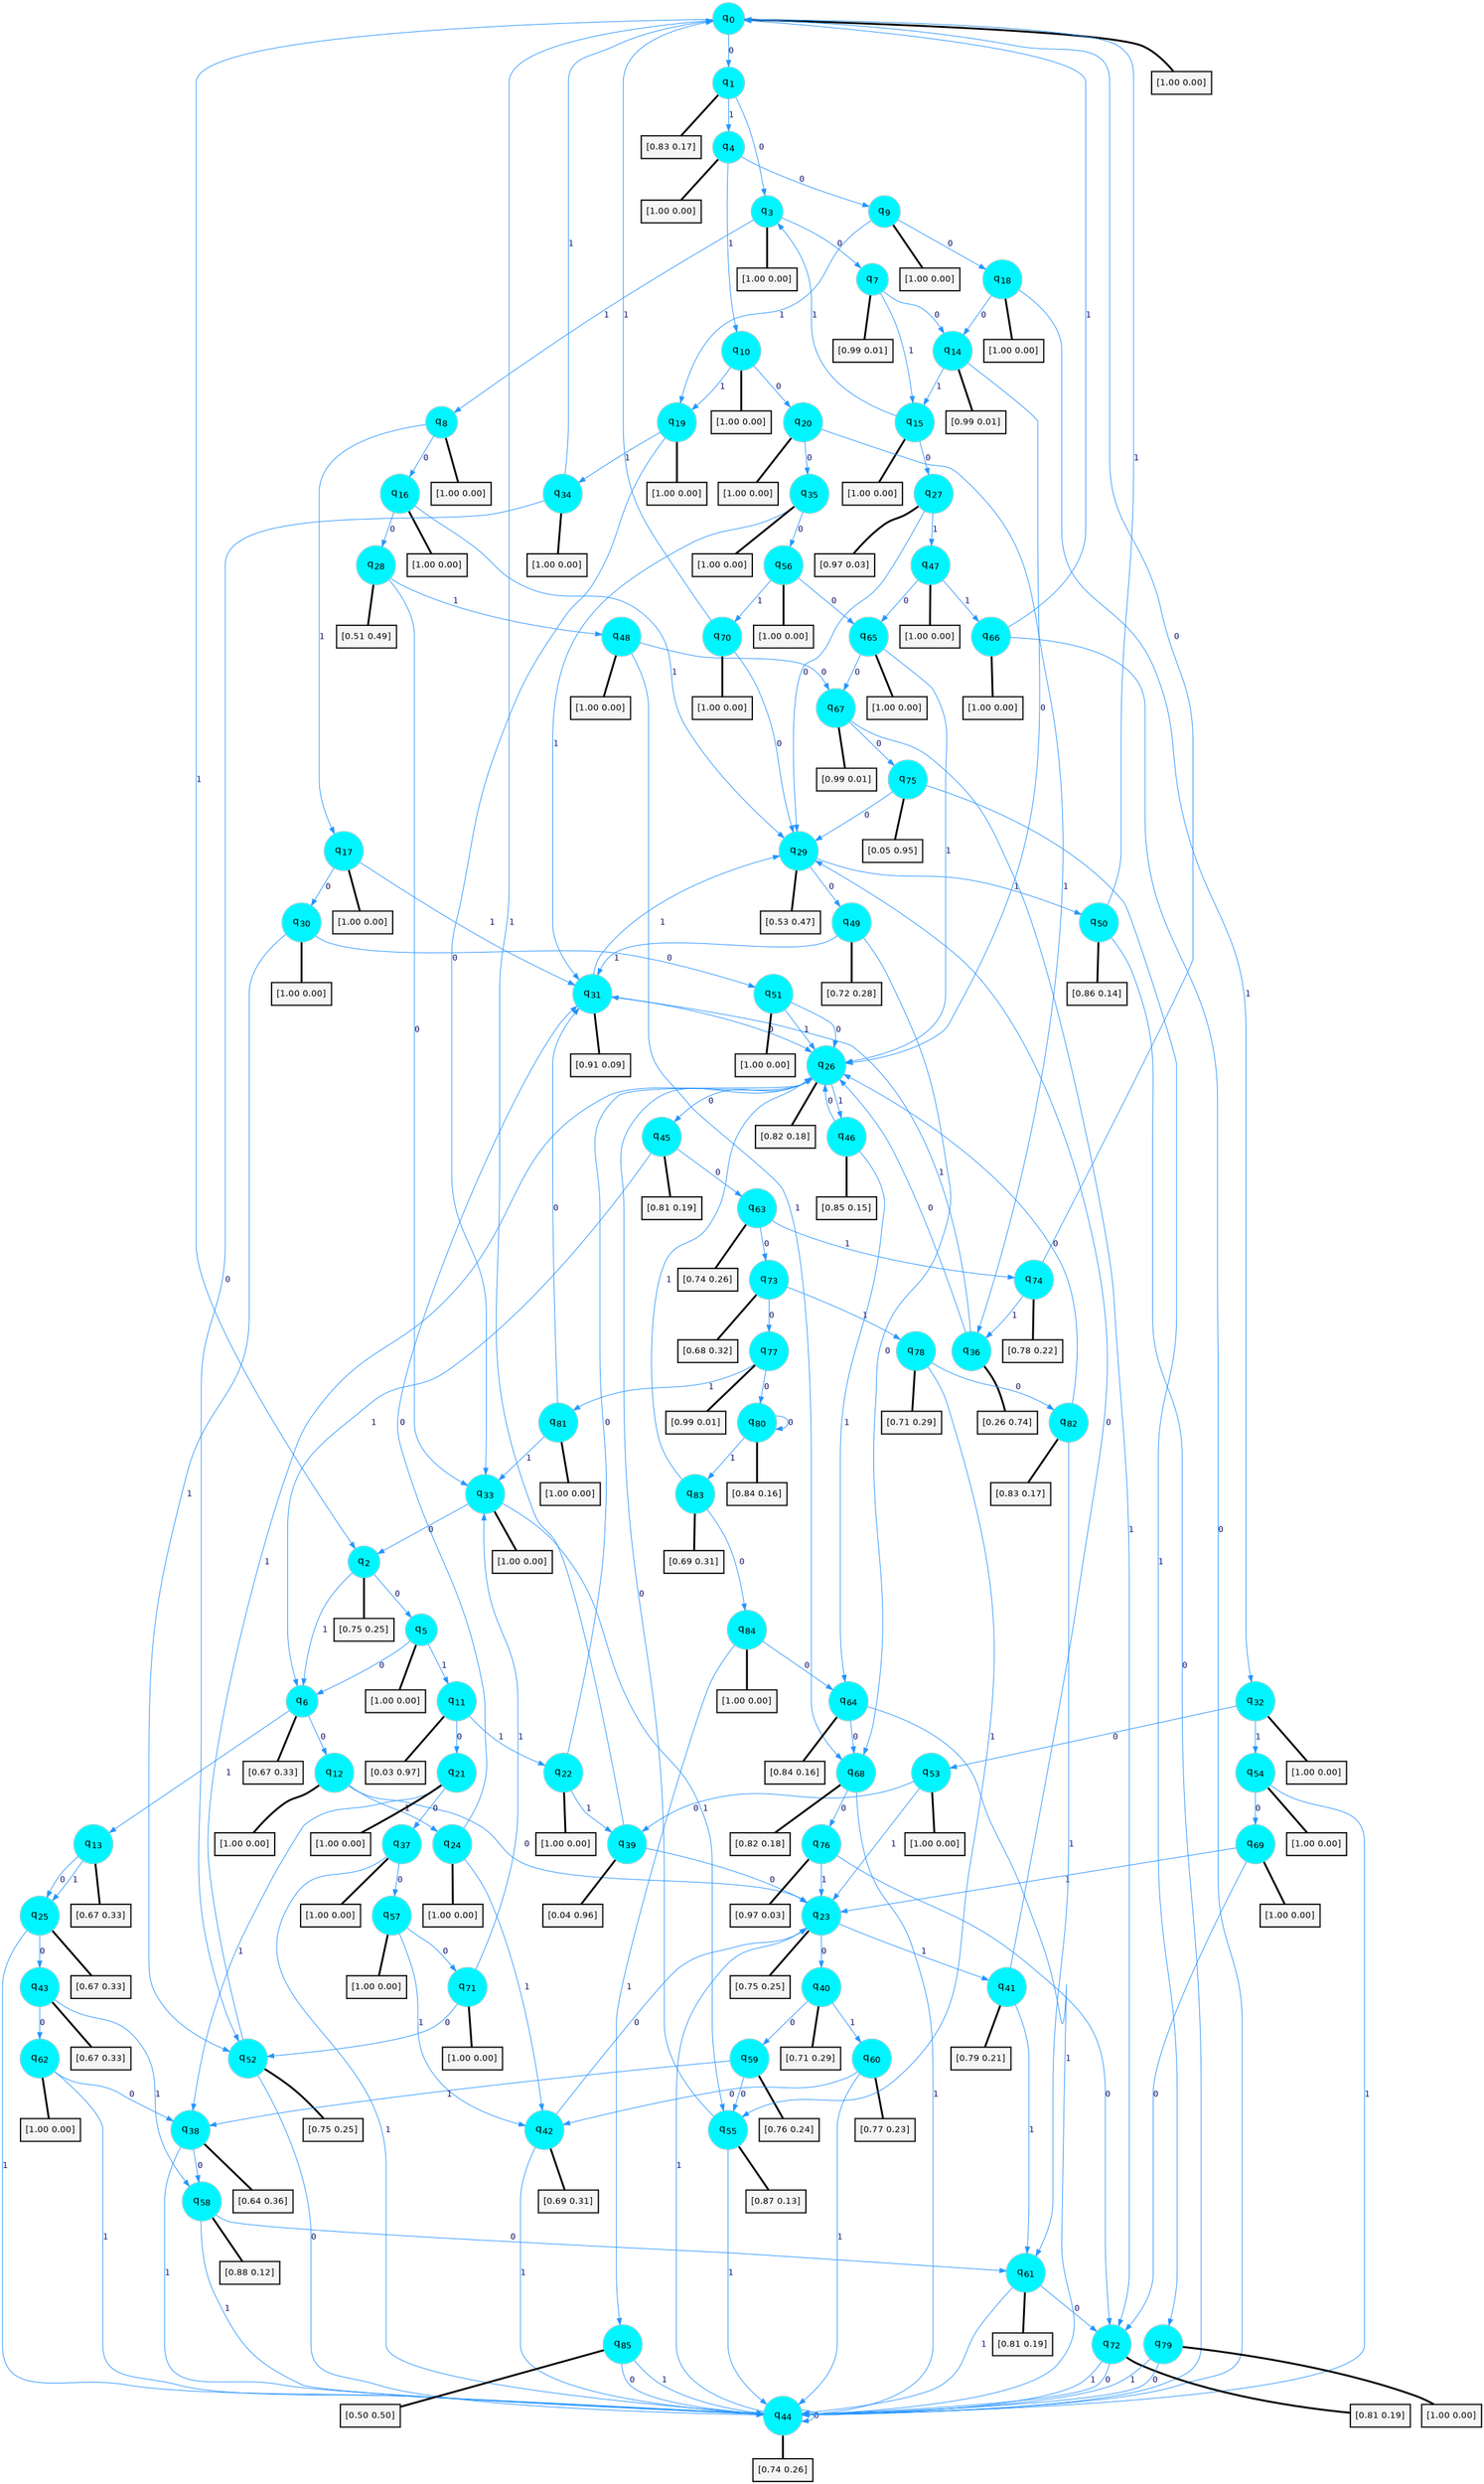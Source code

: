digraph G {
graph [
bgcolor=transparent, dpi=300, rankdir=TD, size="40,25"];
node [
color=gray, fillcolor=turquoise1, fontcolor=black, fontname=Helvetica, fontsize=16, fontweight=bold, shape=circle, style=filled];
edge [
arrowsize=1, color=dodgerblue1, fontcolor=midnightblue, fontname=courier, fontweight=bold, penwidth=1, style=solid, weight=20];
0[label=<q<SUB>0</SUB>>];
1[label=<q<SUB>1</SUB>>];
2[label=<q<SUB>2</SUB>>];
3[label=<q<SUB>3</SUB>>];
4[label=<q<SUB>4</SUB>>];
5[label=<q<SUB>5</SUB>>];
6[label=<q<SUB>6</SUB>>];
7[label=<q<SUB>7</SUB>>];
8[label=<q<SUB>8</SUB>>];
9[label=<q<SUB>9</SUB>>];
10[label=<q<SUB>10</SUB>>];
11[label=<q<SUB>11</SUB>>];
12[label=<q<SUB>12</SUB>>];
13[label=<q<SUB>13</SUB>>];
14[label=<q<SUB>14</SUB>>];
15[label=<q<SUB>15</SUB>>];
16[label=<q<SUB>16</SUB>>];
17[label=<q<SUB>17</SUB>>];
18[label=<q<SUB>18</SUB>>];
19[label=<q<SUB>19</SUB>>];
20[label=<q<SUB>20</SUB>>];
21[label=<q<SUB>21</SUB>>];
22[label=<q<SUB>22</SUB>>];
23[label=<q<SUB>23</SUB>>];
24[label=<q<SUB>24</SUB>>];
25[label=<q<SUB>25</SUB>>];
26[label=<q<SUB>26</SUB>>];
27[label=<q<SUB>27</SUB>>];
28[label=<q<SUB>28</SUB>>];
29[label=<q<SUB>29</SUB>>];
30[label=<q<SUB>30</SUB>>];
31[label=<q<SUB>31</SUB>>];
32[label=<q<SUB>32</SUB>>];
33[label=<q<SUB>33</SUB>>];
34[label=<q<SUB>34</SUB>>];
35[label=<q<SUB>35</SUB>>];
36[label=<q<SUB>36</SUB>>];
37[label=<q<SUB>37</SUB>>];
38[label=<q<SUB>38</SUB>>];
39[label=<q<SUB>39</SUB>>];
40[label=<q<SUB>40</SUB>>];
41[label=<q<SUB>41</SUB>>];
42[label=<q<SUB>42</SUB>>];
43[label=<q<SUB>43</SUB>>];
44[label=<q<SUB>44</SUB>>];
45[label=<q<SUB>45</SUB>>];
46[label=<q<SUB>46</SUB>>];
47[label=<q<SUB>47</SUB>>];
48[label=<q<SUB>48</SUB>>];
49[label=<q<SUB>49</SUB>>];
50[label=<q<SUB>50</SUB>>];
51[label=<q<SUB>51</SUB>>];
52[label=<q<SUB>52</SUB>>];
53[label=<q<SUB>53</SUB>>];
54[label=<q<SUB>54</SUB>>];
55[label=<q<SUB>55</SUB>>];
56[label=<q<SUB>56</SUB>>];
57[label=<q<SUB>57</SUB>>];
58[label=<q<SUB>58</SUB>>];
59[label=<q<SUB>59</SUB>>];
60[label=<q<SUB>60</SUB>>];
61[label=<q<SUB>61</SUB>>];
62[label=<q<SUB>62</SUB>>];
63[label=<q<SUB>63</SUB>>];
64[label=<q<SUB>64</SUB>>];
65[label=<q<SUB>65</SUB>>];
66[label=<q<SUB>66</SUB>>];
67[label=<q<SUB>67</SUB>>];
68[label=<q<SUB>68</SUB>>];
69[label=<q<SUB>69</SUB>>];
70[label=<q<SUB>70</SUB>>];
71[label=<q<SUB>71</SUB>>];
72[label=<q<SUB>72</SUB>>];
73[label=<q<SUB>73</SUB>>];
74[label=<q<SUB>74</SUB>>];
75[label=<q<SUB>75</SUB>>];
76[label=<q<SUB>76</SUB>>];
77[label=<q<SUB>77</SUB>>];
78[label=<q<SUB>78</SUB>>];
79[label=<q<SUB>79</SUB>>];
80[label=<q<SUB>80</SUB>>];
81[label=<q<SUB>81</SUB>>];
82[label=<q<SUB>82</SUB>>];
83[label=<q<SUB>83</SUB>>];
84[label=<q<SUB>84</SUB>>];
85[label=<q<SUB>85</SUB>>];
86[label="[1.00 0.00]", shape=box,fontcolor=black, fontname=Helvetica, fontsize=14, penwidth=2, fillcolor=whitesmoke,color=black];
87[label="[0.83 0.17]", shape=box,fontcolor=black, fontname=Helvetica, fontsize=14, penwidth=2, fillcolor=whitesmoke,color=black];
88[label="[0.75 0.25]", shape=box,fontcolor=black, fontname=Helvetica, fontsize=14, penwidth=2, fillcolor=whitesmoke,color=black];
89[label="[1.00 0.00]", shape=box,fontcolor=black, fontname=Helvetica, fontsize=14, penwidth=2, fillcolor=whitesmoke,color=black];
90[label="[1.00 0.00]", shape=box,fontcolor=black, fontname=Helvetica, fontsize=14, penwidth=2, fillcolor=whitesmoke,color=black];
91[label="[1.00 0.00]", shape=box,fontcolor=black, fontname=Helvetica, fontsize=14, penwidth=2, fillcolor=whitesmoke,color=black];
92[label="[0.67 0.33]", shape=box,fontcolor=black, fontname=Helvetica, fontsize=14, penwidth=2, fillcolor=whitesmoke,color=black];
93[label="[0.99 0.01]", shape=box,fontcolor=black, fontname=Helvetica, fontsize=14, penwidth=2, fillcolor=whitesmoke,color=black];
94[label="[1.00 0.00]", shape=box,fontcolor=black, fontname=Helvetica, fontsize=14, penwidth=2, fillcolor=whitesmoke,color=black];
95[label="[1.00 0.00]", shape=box,fontcolor=black, fontname=Helvetica, fontsize=14, penwidth=2, fillcolor=whitesmoke,color=black];
96[label="[1.00 0.00]", shape=box,fontcolor=black, fontname=Helvetica, fontsize=14, penwidth=2, fillcolor=whitesmoke,color=black];
97[label="[0.03 0.97]", shape=box,fontcolor=black, fontname=Helvetica, fontsize=14, penwidth=2, fillcolor=whitesmoke,color=black];
98[label="[1.00 0.00]", shape=box,fontcolor=black, fontname=Helvetica, fontsize=14, penwidth=2, fillcolor=whitesmoke,color=black];
99[label="[0.67 0.33]", shape=box,fontcolor=black, fontname=Helvetica, fontsize=14, penwidth=2, fillcolor=whitesmoke,color=black];
100[label="[0.99 0.01]", shape=box,fontcolor=black, fontname=Helvetica, fontsize=14, penwidth=2, fillcolor=whitesmoke,color=black];
101[label="[1.00 0.00]", shape=box,fontcolor=black, fontname=Helvetica, fontsize=14, penwidth=2, fillcolor=whitesmoke,color=black];
102[label="[1.00 0.00]", shape=box,fontcolor=black, fontname=Helvetica, fontsize=14, penwidth=2, fillcolor=whitesmoke,color=black];
103[label="[1.00 0.00]", shape=box,fontcolor=black, fontname=Helvetica, fontsize=14, penwidth=2, fillcolor=whitesmoke,color=black];
104[label="[1.00 0.00]", shape=box,fontcolor=black, fontname=Helvetica, fontsize=14, penwidth=2, fillcolor=whitesmoke,color=black];
105[label="[1.00 0.00]", shape=box,fontcolor=black, fontname=Helvetica, fontsize=14, penwidth=2, fillcolor=whitesmoke,color=black];
106[label="[1.00 0.00]", shape=box,fontcolor=black, fontname=Helvetica, fontsize=14, penwidth=2, fillcolor=whitesmoke,color=black];
107[label="[1.00 0.00]", shape=box,fontcolor=black, fontname=Helvetica, fontsize=14, penwidth=2, fillcolor=whitesmoke,color=black];
108[label="[1.00 0.00]", shape=box,fontcolor=black, fontname=Helvetica, fontsize=14, penwidth=2, fillcolor=whitesmoke,color=black];
109[label="[0.75 0.25]", shape=box,fontcolor=black, fontname=Helvetica, fontsize=14, penwidth=2, fillcolor=whitesmoke,color=black];
110[label="[1.00 0.00]", shape=box,fontcolor=black, fontname=Helvetica, fontsize=14, penwidth=2, fillcolor=whitesmoke,color=black];
111[label="[0.67 0.33]", shape=box,fontcolor=black, fontname=Helvetica, fontsize=14, penwidth=2, fillcolor=whitesmoke,color=black];
112[label="[0.82 0.18]", shape=box,fontcolor=black, fontname=Helvetica, fontsize=14, penwidth=2, fillcolor=whitesmoke,color=black];
113[label="[0.97 0.03]", shape=box,fontcolor=black, fontname=Helvetica, fontsize=14, penwidth=2, fillcolor=whitesmoke,color=black];
114[label="[0.51 0.49]", shape=box,fontcolor=black, fontname=Helvetica, fontsize=14, penwidth=2, fillcolor=whitesmoke,color=black];
115[label="[0.53 0.47]", shape=box,fontcolor=black, fontname=Helvetica, fontsize=14, penwidth=2, fillcolor=whitesmoke,color=black];
116[label="[1.00 0.00]", shape=box,fontcolor=black, fontname=Helvetica, fontsize=14, penwidth=2, fillcolor=whitesmoke,color=black];
117[label="[0.91 0.09]", shape=box,fontcolor=black, fontname=Helvetica, fontsize=14, penwidth=2, fillcolor=whitesmoke,color=black];
118[label="[1.00 0.00]", shape=box,fontcolor=black, fontname=Helvetica, fontsize=14, penwidth=2, fillcolor=whitesmoke,color=black];
119[label="[1.00 0.00]", shape=box,fontcolor=black, fontname=Helvetica, fontsize=14, penwidth=2, fillcolor=whitesmoke,color=black];
120[label="[1.00 0.00]", shape=box,fontcolor=black, fontname=Helvetica, fontsize=14, penwidth=2, fillcolor=whitesmoke,color=black];
121[label="[1.00 0.00]", shape=box,fontcolor=black, fontname=Helvetica, fontsize=14, penwidth=2, fillcolor=whitesmoke,color=black];
122[label="[0.26 0.74]", shape=box,fontcolor=black, fontname=Helvetica, fontsize=14, penwidth=2, fillcolor=whitesmoke,color=black];
123[label="[1.00 0.00]", shape=box,fontcolor=black, fontname=Helvetica, fontsize=14, penwidth=2, fillcolor=whitesmoke,color=black];
124[label="[0.64 0.36]", shape=box,fontcolor=black, fontname=Helvetica, fontsize=14, penwidth=2, fillcolor=whitesmoke,color=black];
125[label="[0.04 0.96]", shape=box,fontcolor=black, fontname=Helvetica, fontsize=14, penwidth=2, fillcolor=whitesmoke,color=black];
126[label="[0.71 0.29]", shape=box,fontcolor=black, fontname=Helvetica, fontsize=14, penwidth=2, fillcolor=whitesmoke,color=black];
127[label="[0.79 0.21]", shape=box,fontcolor=black, fontname=Helvetica, fontsize=14, penwidth=2, fillcolor=whitesmoke,color=black];
128[label="[0.69 0.31]", shape=box,fontcolor=black, fontname=Helvetica, fontsize=14, penwidth=2, fillcolor=whitesmoke,color=black];
129[label="[0.67 0.33]", shape=box,fontcolor=black, fontname=Helvetica, fontsize=14, penwidth=2, fillcolor=whitesmoke,color=black];
130[label="[0.74 0.26]", shape=box,fontcolor=black, fontname=Helvetica, fontsize=14, penwidth=2, fillcolor=whitesmoke,color=black];
131[label="[0.81 0.19]", shape=box,fontcolor=black, fontname=Helvetica, fontsize=14, penwidth=2, fillcolor=whitesmoke,color=black];
132[label="[0.85 0.15]", shape=box,fontcolor=black, fontname=Helvetica, fontsize=14, penwidth=2, fillcolor=whitesmoke,color=black];
133[label="[1.00 0.00]", shape=box,fontcolor=black, fontname=Helvetica, fontsize=14, penwidth=2, fillcolor=whitesmoke,color=black];
134[label="[1.00 0.00]", shape=box,fontcolor=black, fontname=Helvetica, fontsize=14, penwidth=2, fillcolor=whitesmoke,color=black];
135[label="[0.72 0.28]", shape=box,fontcolor=black, fontname=Helvetica, fontsize=14, penwidth=2, fillcolor=whitesmoke,color=black];
136[label="[0.86 0.14]", shape=box,fontcolor=black, fontname=Helvetica, fontsize=14, penwidth=2, fillcolor=whitesmoke,color=black];
137[label="[1.00 0.00]", shape=box,fontcolor=black, fontname=Helvetica, fontsize=14, penwidth=2, fillcolor=whitesmoke,color=black];
138[label="[0.75 0.25]", shape=box,fontcolor=black, fontname=Helvetica, fontsize=14, penwidth=2, fillcolor=whitesmoke,color=black];
139[label="[1.00 0.00]", shape=box,fontcolor=black, fontname=Helvetica, fontsize=14, penwidth=2, fillcolor=whitesmoke,color=black];
140[label="[1.00 0.00]", shape=box,fontcolor=black, fontname=Helvetica, fontsize=14, penwidth=2, fillcolor=whitesmoke,color=black];
141[label="[0.87 0.13]", shape=box,fontcolor=black, fontname=Helvetica, fontsize=14, penwidth=2, fillcolor=whitesmoke,color=black];
142[label="[1.00 0.00]", shape=box,fontcolor=black, fontname=Helvetica, fontsize=14, penwidth=2, fillcolor=whitesmoke,color=black];
143[label="[1.00 0.00]", shape=box,fontcolor=black, fontname=Helvetica, fontsize=14, penwidth=2, fillcolor=whitesmoke,color=black];
144[label="[0.88 0.12]", shape=box,fontcolor=black, fontname=Helvetica, fontsize=14, penwidth=2, fillcolor=whitesmoke,color=black];
145[label="[0.76 0.24]", shape=box,fontcolor=black, fontname=Helvetica, fontsize=14, penwidth=2, fillcolor=whitesmoke,color=black];
146[label="[0.77 0.23]", shape=box,fontcolor=black, fontname=Helvetica, fontsize=14, penwidth=2, fillcolor=whitesmoke,color=black];
147[label="[0.81 0.19]", shape=box,fontcolor=black, fontname=Helvetica, fontsize=14, penwidth=2, fillcolor=whitesmoke,color=black];
148[label="[1.00 0.00]", shape=box,fontcolor=black, fontname=Helvetica, fontsize=14, penwidth=2, fillcolor=whitesmoke,color=black];
149[label="[0.74 0.26]", shape=box,fontcolor=black, fontname=Helvetica, fontsize=14, penwidth=2, fillcolor=whitesmoke,color=black];
150[label="[0.84 0.16]", shape=box,fontcolor=black, fontname=Helvetica, fontsize=14, penwidth=2, fillcolor=whitesmoke,color=black];
151[label="[1.00 0.00]", shape=box,fontcolor=black, fontname=Helvetica, fontsize=14, penwidth=2, fillcolor=whitesmoke,color=black];
152[label="[1.00 0.00]", shape=box,fontcolor=black, fontname=Helvetica, fontsize=14, penwidth=2, fillcolor=whitesmoke,color=black];
153[label="[0.99 0.01]", shape=box,fontcolor=black, fontname=Helvetica, fontsize=14, penwidth=2, fillcolor=whitesmoke,color=black];
154[label="[0.82 0.18]", shape=box,fontcolor=black, fontname=Helvetica, fontsize=14, penwidth=2, fillcolor=whitesmoke,color=black];
155[label="[1.00 0.00]", shape=box,fontcolor=black, fontname=Helvetica, fontsize=14, penwidth=2, fillcolor=whitesmoke,color=black];
156[label="[1.00 0.00]", shape=box,fontcolor=black, fontname=Helvetica, fontsize=14, penwidth=2, fillcolor=whitesmoke,color=black];
157[label="[1.00 0.00]", shape=box,fontcolor=black, fontname=Helvetica, fontsize=14, penwidth=2, fillcolor=whitesmoke,color=black];
158[label="[0.81 0.19]", shape=box,fontcolor=black, fontname=Helvetica, fontsize=14, penwidth=2, fillcolor=whitesmoke,color=black];
159[label="[0.68 0.32]", shape=box,fontcolor=black, fontname=Helvetica, fontsize=14, penwidth=2, fillcolor=whitesmoke,color=black];
160[label="[0.78 0.22]", shape=box,fontcolor=black, fontname=Helvetica, fontsize=14, penwidth=2, fillcolor=whitesmoke,color=black];
161[label="[0.05 0.95]", shape=box,fontcolor=black, fontname=Helvetica, fontsize=14, penwidth=2, fillcolor=whitesmoke,color=black];
162[label="[0.97 0.03]", shape=box,fontcolor=black, fontname=Helvetica, fontsize=14, penwidth=2, fillcolor=whitesmoke,color=black];
163[label="[0.99 0.01]", shape=box,fontcolor=black, fontname=Helvetica, fontsize=14, penwidth=2, fillcolor=whitesmoke,color=black];
164[label="[0.71 0.29]", shape=box,fontcolor=black, fontname=Helvetica, fontsize=14, penwidth=2, fillcolor=whitesmoke,color=black];
165[label="[1.00 0.00]", shape=box,fontcolor=black, fontname=Helvetica, fontsize=14, penwidth=2, fillcolor=whitesmoke,color=black];
166[label="[0.84 0.16]", shape=box,fontcolor=black, fontname=Helvetica, fontsize=14, penwidth=2, fillcolor=whitesmoke,color=black];
167[label="[1.00 0.00]", shape=box,fontcolor=black, fontname=Helvetica, fontsize=14, penwidth=2, fillcolor=whitesmoke,color=black];
168[label="[0.83 0.17]", shape=box,fontcolor=black, fontname=Helvetica, fontsize=14, penwidth=2, fillcolor=whitesmoke,color=black];
169[label="[0.69 0.31]", shape=box,fontcolor=black, fontname=Helvetica, fontsize=14, penwidth=2, fillcolor=whitesmoke,color=black];
170[label="[1.00 0.00]", shape=box,fontcolor=black, fontname=Helvetica, fontsize=14, penwidth=2, fillcolor=whitesmoke,color=black];
171[label="[0.50 0.50]", shape=box,fontcolor=black, fontname=Helvetica, fontsize=14, penwidth=2, fillcolor=whitesmoke,color=black];
0->1 [label=0];
0->2 [label=1];
0->86 [arrowhead=none, penwidth=3,color=black];
1->3 [label=0];
1->4 [label=1];
1->87 [arrowhead=none, penwidth=3,color=black];
2->5 [label=0];
2->6 [label=1];
2->88 [arrowhead=none, penwidth=3,color=black];
3->7 [label=0];
3->8 [label=1];
3->89 [arrowhead=none, penwidth=3,color=black];
4->9 [label=0];
4->10 [label=1];
4->90 [arrowhead=none, penwidth=3,color=black];
5->6 [label=0];
5->11 [label=1];
5->91 [arrowhead=none, penwidth=3,color=black];
6->12 [label=0];
6->13 [label=1];
6->92 [arrowhead=none, penwidth=3,color=black];
7->14 [label=0];
7->15 [label=1];
7->93 [arrowhead=none, penwidth=3,color=black];
8->16 [label=0];
8->17 [label=1];
8->94 [arrowhead=none, penwidth=3,color=black];
9->18 [label=0];
9->19 [label=1];
9->95 [arrowhead=none, penwidth=3,color=black];
10->20 [label=0];
10->19 [label=1];
10->96 [arrowhead=none, penwidth=3,color=black];
11->21 [label=0];
11->22 [label=1];
11->97 [arrowhead=none, penwidth=3,color=black];
12->23 [label=0];
12->24 [label=1];
12->98 [arrowhead=none, penwidth=3,color=black];
13->25 [label=0];
13->25 [label=1];
13->99 [arrowhead=none, penwidth=3,color=black];
14->26 [label=0];
14->15 [label=1];
14->100 [arrowhead=none, penwidth=3,color=black];
15->27 [label=0];
15->3 [label=1];
15->101 [arrowhead=none, penwidth=3,color=black];
16->28 [label=0];
16->29 [label=1];
16->102 [arrowhead=none, penwidth=3,color=black];
17->30 [label=0];
17->31 [label=1];
17->103 [arrowhead=none, penwidth=3,color=black];
18->14 [label=0];
18->32 [label=1];
18->104 [arrowhead=none, penwidth=3,color=black];
19->33 [label=0];
19->34 [label=1];
19->105 [arrowhead=none, penwidth=3,color=black];
20->35 [label=0];
20->36 [label=1];
20->106 [arrowhead=none, penwidth=3,color=black];
21->37 [label=0];
21->38 [label=1];
21->107 [arrowhead=none, penwidth=3,color=black];
22->26 [label=0];
22->39 [label=1];
22->108 [arrowhead=none, penwidth=3,color=black];
23->40 [label=0];
23->41 [label=1];
23->109 [arrowhead=none, penwidth=3,color=black];
24->31 [label=0];
24->42 [label=1];
24->110 [arrowhead=none, penwidth=3,color=black];
25->43 [label=0];
25->44 [label=1];
25->111 [arrowhead=none, penwidth=3,color=black];
26->45 [label=0];
26->46 [label=1];
26->112 [arrowhead=none, penwidth=3,color=black];
27->29 [label=0];
27->47 [label=1];
27->113 [arrowhead=none, penwidth=3,color=black];
28->33 [label=0];
28->48 [label=1];
28->114 [arrowhead=none, penwidth=3,color=black];
29->49 [label=0];
29->50 [label=1];
29->115 [arrowhead=none, penwidth=3,color=black];
30->51 [label=0];
30->52 [label=1];
30->116 [arrowhead=none, penwidth=3,color=black];
31->26 [label=0];
31->29 [label=1];
31->117 [arrowhead=none, penwidth=3,color=black];
32->53 [label=0];
32->54 [label=1];
32->118 [arrowhead=none, penwidth=3,color=black];
33->2 [label=0];
33->55 [label=1];
33->119 [arrowhead=none, penwidth=3,color=black];
34->52 [label=0];
34->0 [label=1];
34->120 [arrowhead=none, penwidth=3,color=black];
35->56 [label=0];
35->31 [label=1];
35->121 [arrowhead=none, penwidth=3,color=black];
36->26 [label=0];
36->31 [label=1];
36->122 [arrowhead=none, penwidth=3,color=black];
37->57 [label=0];
37->44 [label=1];
37->123 [arrowhead=none, penwidth=3,color=black];
38->58 [label=0];
38->44 [label=1];
38->124 [arrowhead=none, penwidth=3,color=black];
39->23 [label=0];
39->0 [label=1];
39->125 [arrowhead=none, penwidth=3,color=black];
40->59 [label=0];
40->60 [label=1];
40->126 [arrowhead=none, penwidth=3,color=black];
41->29 [label=0];
41->61 [label=1];
41->127 [arrowhead=none, penwidth=3,color=black];
42->23 [label=0];
42->44 [label=1];
42->128 [arrowhead=none, penwidth=3,color=black];
43->62 [label=0];
43->58 [label=1];
43->129 [arrowhead=none, penwidth=3,color=black];
44->44 [label=0];
44->23 [label=1];
44->130 [arrowhead=none, penwidth=3,color=black];
45->63 [label=0];
45->6 [label=1];
45->131 [arrowhead=none, penwidth=3,color=black];
46->26 [label=0];
46->64 [label=1];
46->132 [arrowhead=none, penwidth=3,color=black];
47->65 [label=0];
47->66 [label=1];
47->133 [arrowhead=none, penwidth=3,color=black];
48->67 [label=0];
48->68 [label=1];
48->134 [arrowhead=none, penwidth=3,color=black];
49->68 [label=0];
49->31 [label=1];
49->135 [arrowhead=none, penwidth=3,color=black];
50->44 [label=0];
50->0 [label=1];
50->136 [arrowhead=none, penwidth=3,color=black];
51->26 [label=0];
51->26 [label=1];
51->137 [arrowhead=none, penwidth=3,color=black];
52->44 [label=0];
52->26 [label=1];
52->138 [arrowhead=none, penwidth=3,color=black];
53->39 [label=0];
53->23 [label=1];
53->139 [arrowhead=none, penwidth=3,color=black];
54->69 [label=0];
54->44 [label=1];
54->140 [arrowhead=none, penwidth=3,color=black];
55->26 [label=0];
55->44 [label=1];
55->141 [arrowhead=none, penwidth=3,color=black];
56->65 [label=0];
56->70 [label=1];
56->142 [arrowhead=none, penwidth=3,color=black];
57->71 [label=0];
57->42 [label=1];
57->143 [arrowhead=none, penwidth=3,color=black];
58->61 [label=0];
58->44 [label=1];
58->144 [arrowhead=none, penwidth=3,color=black];
59->55 [label=0];
59->38 [label=1];
59->145 [arrowhead=none, penwidth=3,color=black];
60->42 [label=0];
60->44 [label=1];
60->146 [arrowhead=none, penwidth=3,color=black];
61->72 [label=0];
61->44 [label=1];
61->147 [arrowhead=none, penwidth=3,color=black];
62->38 [label=0];
62->44 [label=1];
62->148 [arrowhead=none, penwidth=3,color=black];
63->73 [label=0];
63->74 [label=1];
63->149 [arrowhead=none, penwidth=3,color=black];
64->68 [label=0];
64->44 [label=1];
64->150 [arrowhead=none, penwidth=3,color=black];
65->67 [label=0];
65->26 [label=1];
65->151 [arrowhead=none, penwidth=3,color=black];
66->44 [label=0];
66->0 [label=1];
66->152 [arrowhead=none, penwidth=3,color=black];
67->75 [label=0];
67->72 [label=1];
67->153 [arrowhead=none, penwidth=3,color=black];
68->76 [label=0];
68->44 [label=1];
68->154 [arrowhead=none, penwidth=3,color=black];
69->72 [label=0];
69->23 [label=1];
69->155 [arrowhead=none, penwidth=3,color=black];
70->29 [label=0];
70->0 [label=1];
70->156 [arrowhead=none, penwidth=3,color=black];
71->52 [label=0];
71->33 [label=1];
71->157 [arrowhead=none, penwidth=3,color=black];
72->44 [label=0];
72->44 [label=1];
72->158 [arrowhead=none, penwidth=3,color=black];
73->77 [label=0];
73->78 [label=1];
73->159 [arrowhead=none, penwidth=3,color=black];
74->0 [label=0];
74->36 [label=1];
74->160 [arrowhead=none, penwidth=3,color=black];
75->29 [label=0];
75->79 [label=1];
75->161 [arrowhead=none, penwidth=3,color=black];
76->72 [label=0];
76->23 [label=1];
76->162 [arrowhead=none, penwidth=3,color=black];
77->80 [label=0];
77->81 [label=1];
77->163 [arrowhead=none, penwidth=3,color=black];
78->82 [label=0];
78->55 [label=1];
78->164 [arrowhead=none, penwidth=3,color=black];
79->44 [label=0];
79->44 [label=1];
79->165 [arrowhead=none, penwidth=3,color=black];
80->80 [label=0];
80->83 [label=1];
80->166 [arrowhead=none, penwidth=3,color=black];
81->31 [label=0];
81->33 [label=1];
81->167 [arrowhead=none, penwidth=3,color=black];
82->26 [label=0];
82->61 [label=1];
82->168 [arrowhead=none, penwidth=3,color=black];
83->84 [label=0];
83->26 [label=1];
83->169 [arrowhead=none, penwidth=3,color=black];
84->64 [label=0];
84->85 [label=1];
84->170 [arrowhead=none, penwidth=3,color=black];
85->44 [label=0];
85->44 [label=1];
85->171 [arrowhead=none, penwidth=3,color=black];
}
